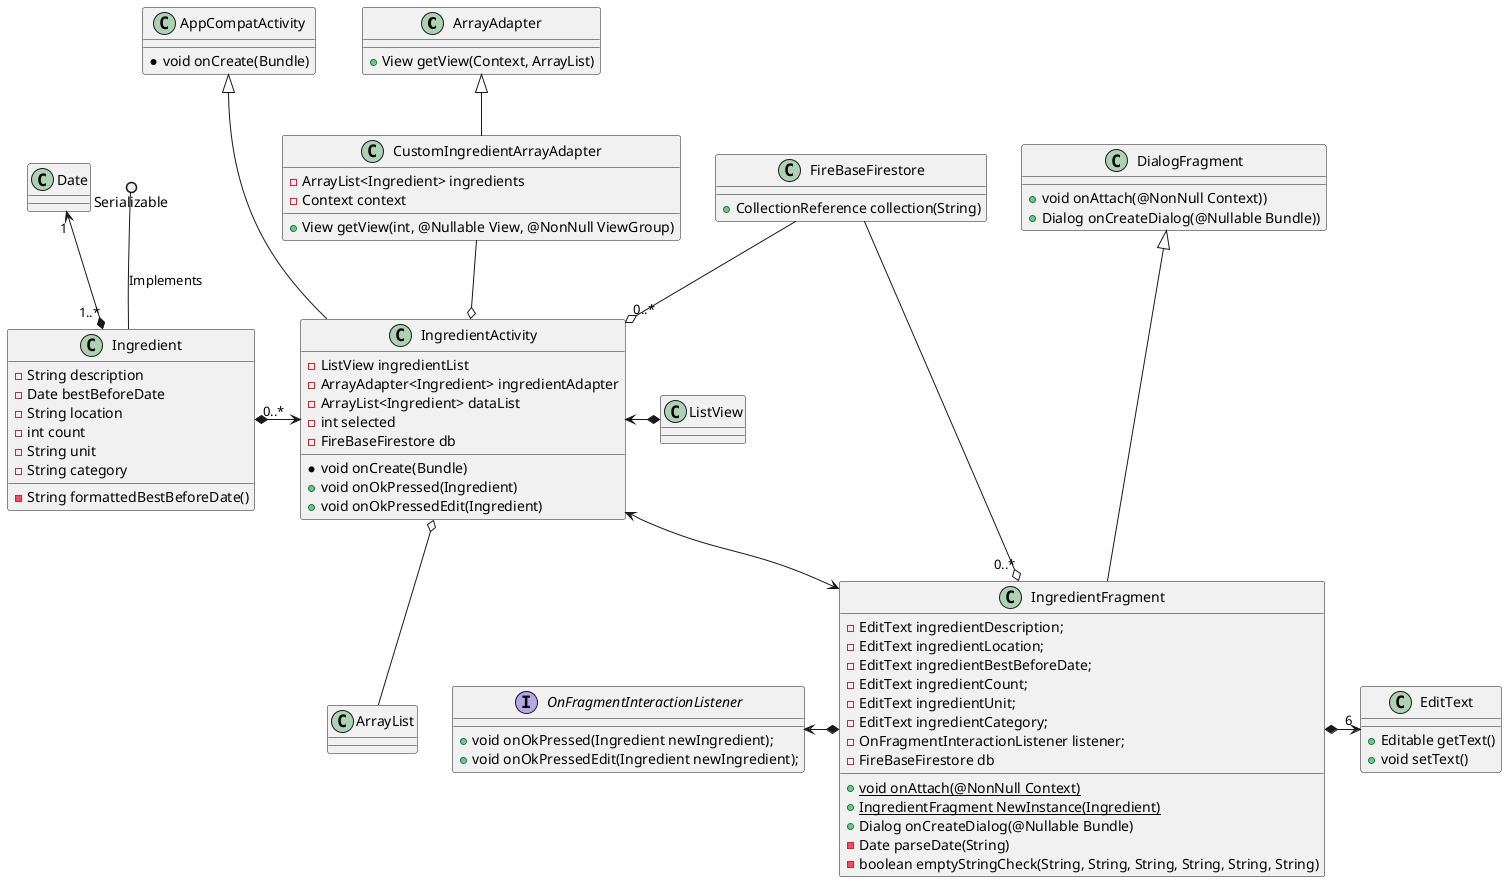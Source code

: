 @startuml
'https://plantuml.com/class-diagram

class ArrayAdapter {
+View getView(Context, ArrayList)
}

class EditText {
+Editable getText()
+void setText()
}

class FireBaseFirestore {
+CollectionReference collection(String)
}

class Ingredient {
-String description
-Date bestBeforeDate
-String location
-int count
-String unit
-String category

-String formattedBestBeforeDate()
}

class AppCompatActivity {
*void onCreate(Bundle)
}

class IngredientActivity {
-ListView ingredientList
-ArrayAdapter<Ingredient> ingredientAdapter
-ArrayList<Ingredient> dataList
-int selected
-FireBaseFirestore db

*void onCreate(Bundle)
+void onOkPressed(Ingredient)
+void onOkPressedEdit(Ingredient)
}

class DialogFragment {
+void onAttach(@NonNull Context))
+Dialog onCreateDialog(@Nullable Bundle))
}

class IngredientFragment {
-EditText ingredientDescription;
-EditText ingredientLocation;
-EditText ingredientBestBeforeDate;
-EditText ingredientCount;
-EditText ingredientUnit;
-EditText ingredientCategory;
-OnFragmentInteractionListener listener;
-FireBaseFirestore db

+ {static} void onAttach(@NonNull Context)
+ {static} IngredientFragment NewInstance(Ingredient)
+ Dialog onCreateDialog(@Nullable Bundle)
- Date parseDate(String)
- boolean emptyStringCheck(String, String, String, String, String, String)
}

interface OnFragmentInteractionListener {
+void onOkPressed(Ingredient newIngredient);
+void onOkPressedEdit(Ingredient newIngredient);
}

class CustomIngredientArrayAdapter extends ArrayAdapter {
- ArrayList<Ingredient> ingredients
- Context context

+ View getView(int, @Nullable View, @NonNull ViewGroup)
}

Serializable ()-- Ingredient : Implements
Date "1" <--* "1..*" Ingredient

Ingredient "0..*" *->  IngredientActivity
IngredientActivity <-* ListView
CustomIngredientArrayAdapter --o IngredientActivity
FireBaseFirestore --o "0..*" IngredientActivity
IngredientActivity o-- ArrayList
AppCompatActivity <|--- IngredientActivity
DialogFragment <|--- IngredientFragment

IngredientFragment *-> "6" EditText
OnFragmentInteractionListener <-* IngredientFragment
FireBaseFirestore --o "0..*" IngredientFragment
IngredientActivity <--> IngredientFragment

@enduml